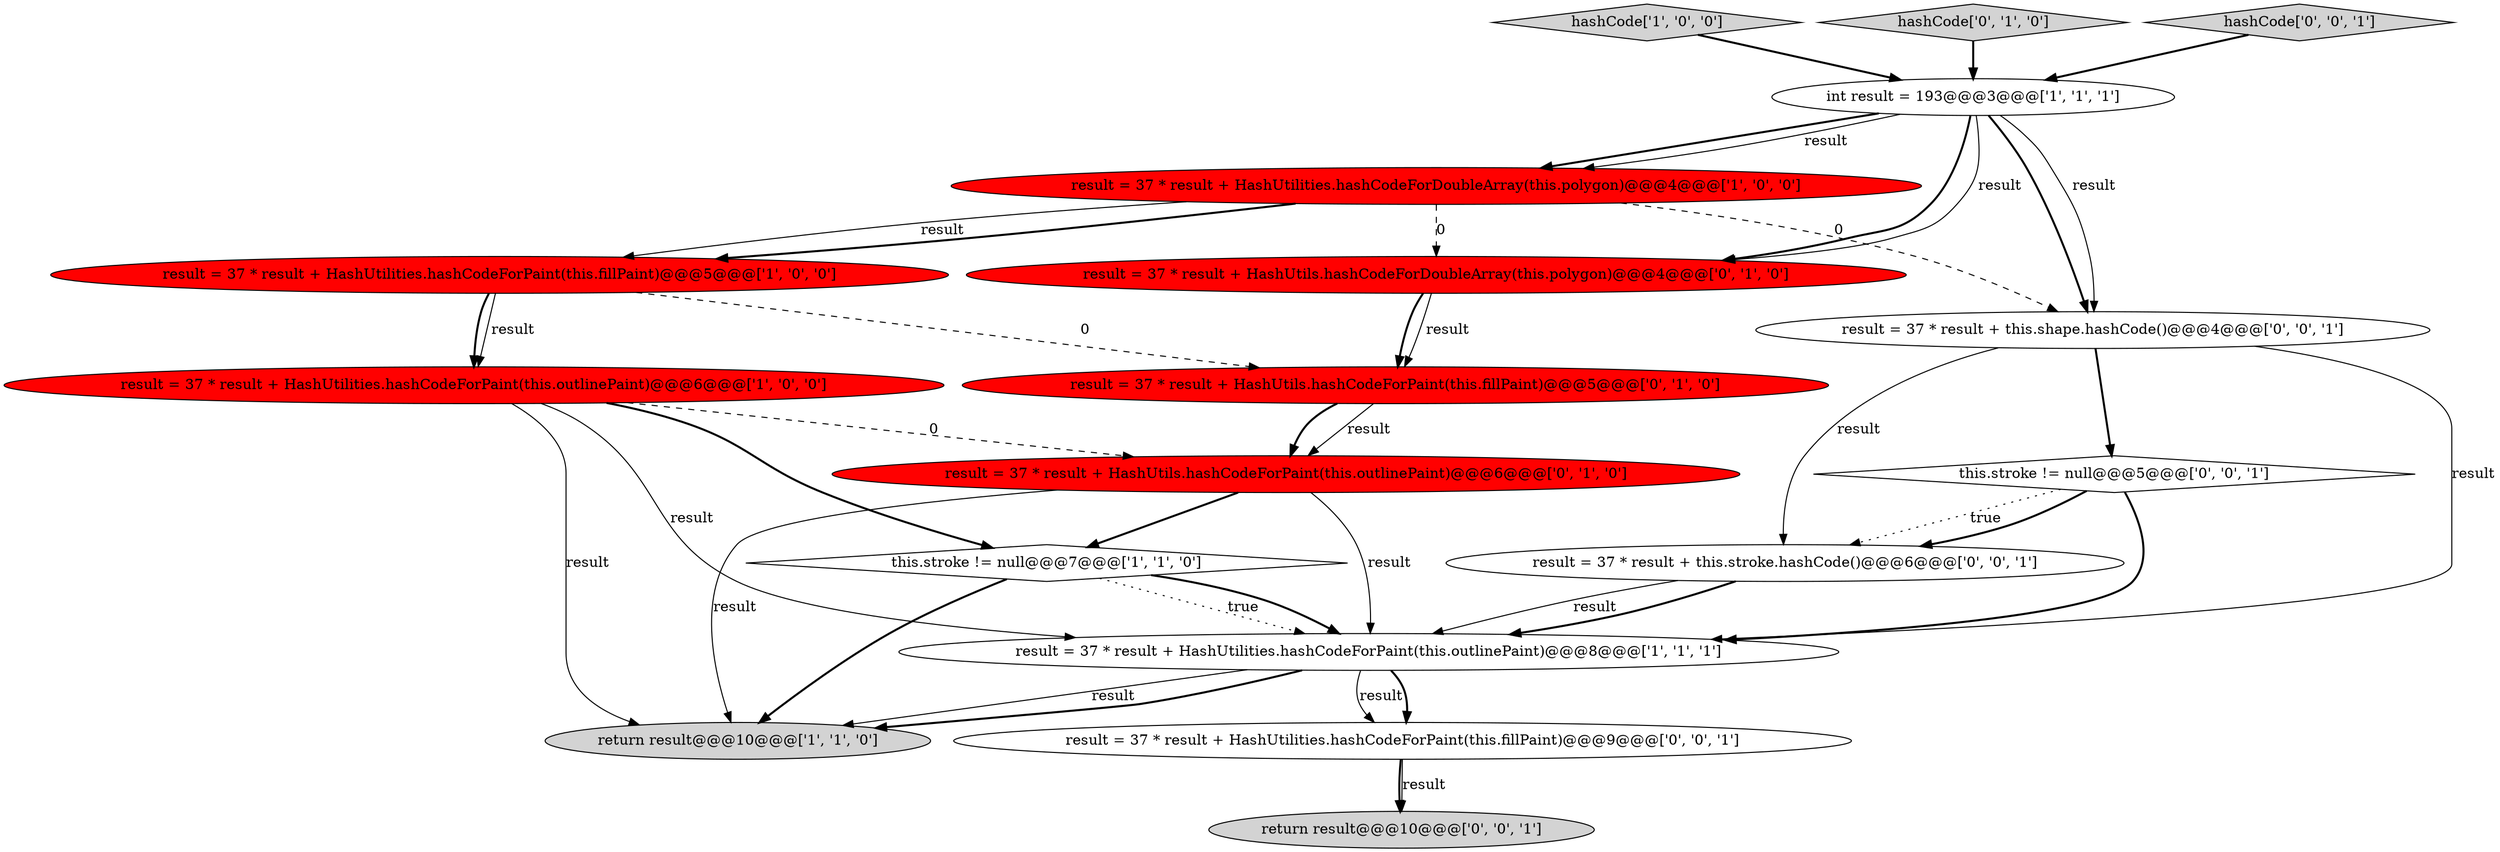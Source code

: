 digraph {
3 [style = filled, label = "hashCode['1', '0', '0']", fillcolor = lightgray, shape = diamond image = "AAA0AAABBB1BBB"];
15 [style = filled, label = "return result@@@10@@@['0', '0', '1']", fillcolor = lightgray, shape = ellipse image = "AAA0AAABBB3BBB"];
8 [style = filled, label = "result = 37 * result + HashUtils.hashCodeForPaint(this.outlinePaint)@@@6@@@['0', '1', '0']", fillcolor = red, shape = ellipse image = "AAA1AAABBB2BBB"];
9 [style = filled, label = "result = 37 * result + HashUtils.hashCodeForPaint(this.fillPaint)@@@5@@@['0', '1', '0']", fillcolor = red, shape = ellipse image = "AAA1AAABBB2BBB"];
10 [style = filled, label = "hashCode['0', '1', '0']", fillcolor = lightgray, shape = diamond image = "AAA0AAABBB2BBB"];
17 [style = filled, label = "hashCode['0', '0', '1']", fillcolor = lightgray, shape = diamond image = "AAA0AAABBB3BBB"];
4 [style = filled, label = "result = 37 * result + HashUtilities.hashCodeForPaint(this.outlinePaint)@@@6@@@['1', '0', '0']", fillcolor = red, shape = ellipse image = "AAA1AAABBB1BBB"];
2 [style = filled, label = "this.stroke != null@@@7@@@['1', '1', '0']", fillcolor = white, shape = diamond image = "AAA0AAABBB1BBB"];
13 [style = filled, label = "result = 37 * result + this.shape.hashCode()@@@4@@@['0', '0', '1']", fillcolor = white, shape = ellipse image = "AAA0AAABBB3BBB"];
6 [style = filled, label = "return result@@@10@@@['1', '1', '0']", fillcolor = lightgray, shape = ellipse image = "AAA0AAABBB1BBB"];
12 [style = filled, label = "this.stroke != null@@@5@@@['0', '0', '1']", fillcolor = white, shape = diamond image = "AAA0AAABBB3BBB"];
16 [style = filled, label = "result = 37 * result + HashUtilities.hashCodeForPaint(this.fillPaint)@@@9@@@['0', '0', '1']", fillcolor = white, shape = ellipse image = "AAA0AAABBB3BBB"];
14 [style = filled, label = "result = 37 * result + this.stroke.hashCode()@@@6@@@['0', '0', '1']", fillcolor = white, shape = ellipse image = "AAA0AAABBB3BBB"];
5 [style = filled, label = "result = 37 * result + HashUtilities.hashCodeForPaint(this.outlinePaint)@@@8@@@['1', '1', '1']", fillcolor = white, shape = ellipse image = "AAA0AAABBB1BBB"];
7 [style = filled, label = "result = 37 * result + HashUtilities.hashCodeForDoubleArray(this.polygon)@@@4@@@['1', '0', '0']", fillcolor = red, shape = ellipse image = "AAA1AAABBB1BBB"];
1 [style = filled, label = "int result = 193@@@3@@@['1', '1', '1']", fillcolor = white, shape = ellipse image = "AAA0AAABBB1BBB"];
0 [style = filled, label = "result = 37 * result + HashUtilities.hashCodeForPaint(this.fillPaint)@@@5@@@['1', '0', '0']", fillcolor = red, shape = ellipse image = "AAA1AAABBB1BBB"];
11 [style = filled, label = "result = 37 * result + HashUtils.hashCodeForDoubleArray(this.polygon)@@@4@@@['0', '1', '0']", fillcolor = red, shape = ellipse image = "AAA1AAABBB2BBB"];
16->15 [style = bold, label=""];
12->5 [style = bold, label=""];
17->1 [style = bold, label=""];
3->1 [style = bold, label=""];
5->6 [style = solid, label="result"];
5->16 [style = solid, label="result"];
2->6 [style = bold, label=""];
8->6 [style = solid, label="result"];
13->14 [style = solid, label="result"];
7->11 [style = dashed, label="0"];
7->0 [style = bold, label=""];
4->2 [style = bold, label=""];
16->15 [style = solid, label="result"];
11->9 [style = bold, label=""];
9->8 [style = bold, label=""];
1->7 [style = bold, label=""];
1->13 [style = bold, label=""];
1->11 [style = bold, label=""];
14->5 [style = solid, label="result"];
1->7 [style = solid, label="result"];
5->16 [style = bold, label=""];
12->14 [style = dotted, label="true"];
13->12 [style = bold, label=""];
5->6 [style = bold, label=""];
4->5 [style = solid, label="result"];
8->2 [style = bold, label=""];
0->4 [style = bold, label=""];
7->0 [style = solid, label="result"];
1->13 [style = solid, label="result"];
1->11 [style = solid, label="result"];
13->5 [style = solid, label="result"];
11->9 [style = solid, label="result"];
12->14 [style = bold, label=""];
4->8 [style = dashed, label="0"];
7->13 [style = dashed, label="0"];
8->5 [style = solid, label="result"];
9->8 [style = solid, label="result"];
0->4 [style = solid, label="result"];
4->6 [style = solid, label="result"];
0->9 [style = dashed, label="0"];
2->5 [style = dotted, label="true"];
10->1 [style = bold, label=""];
2->5 [style = bold, label=""];
14->5 [style = bold, label=""];
}
